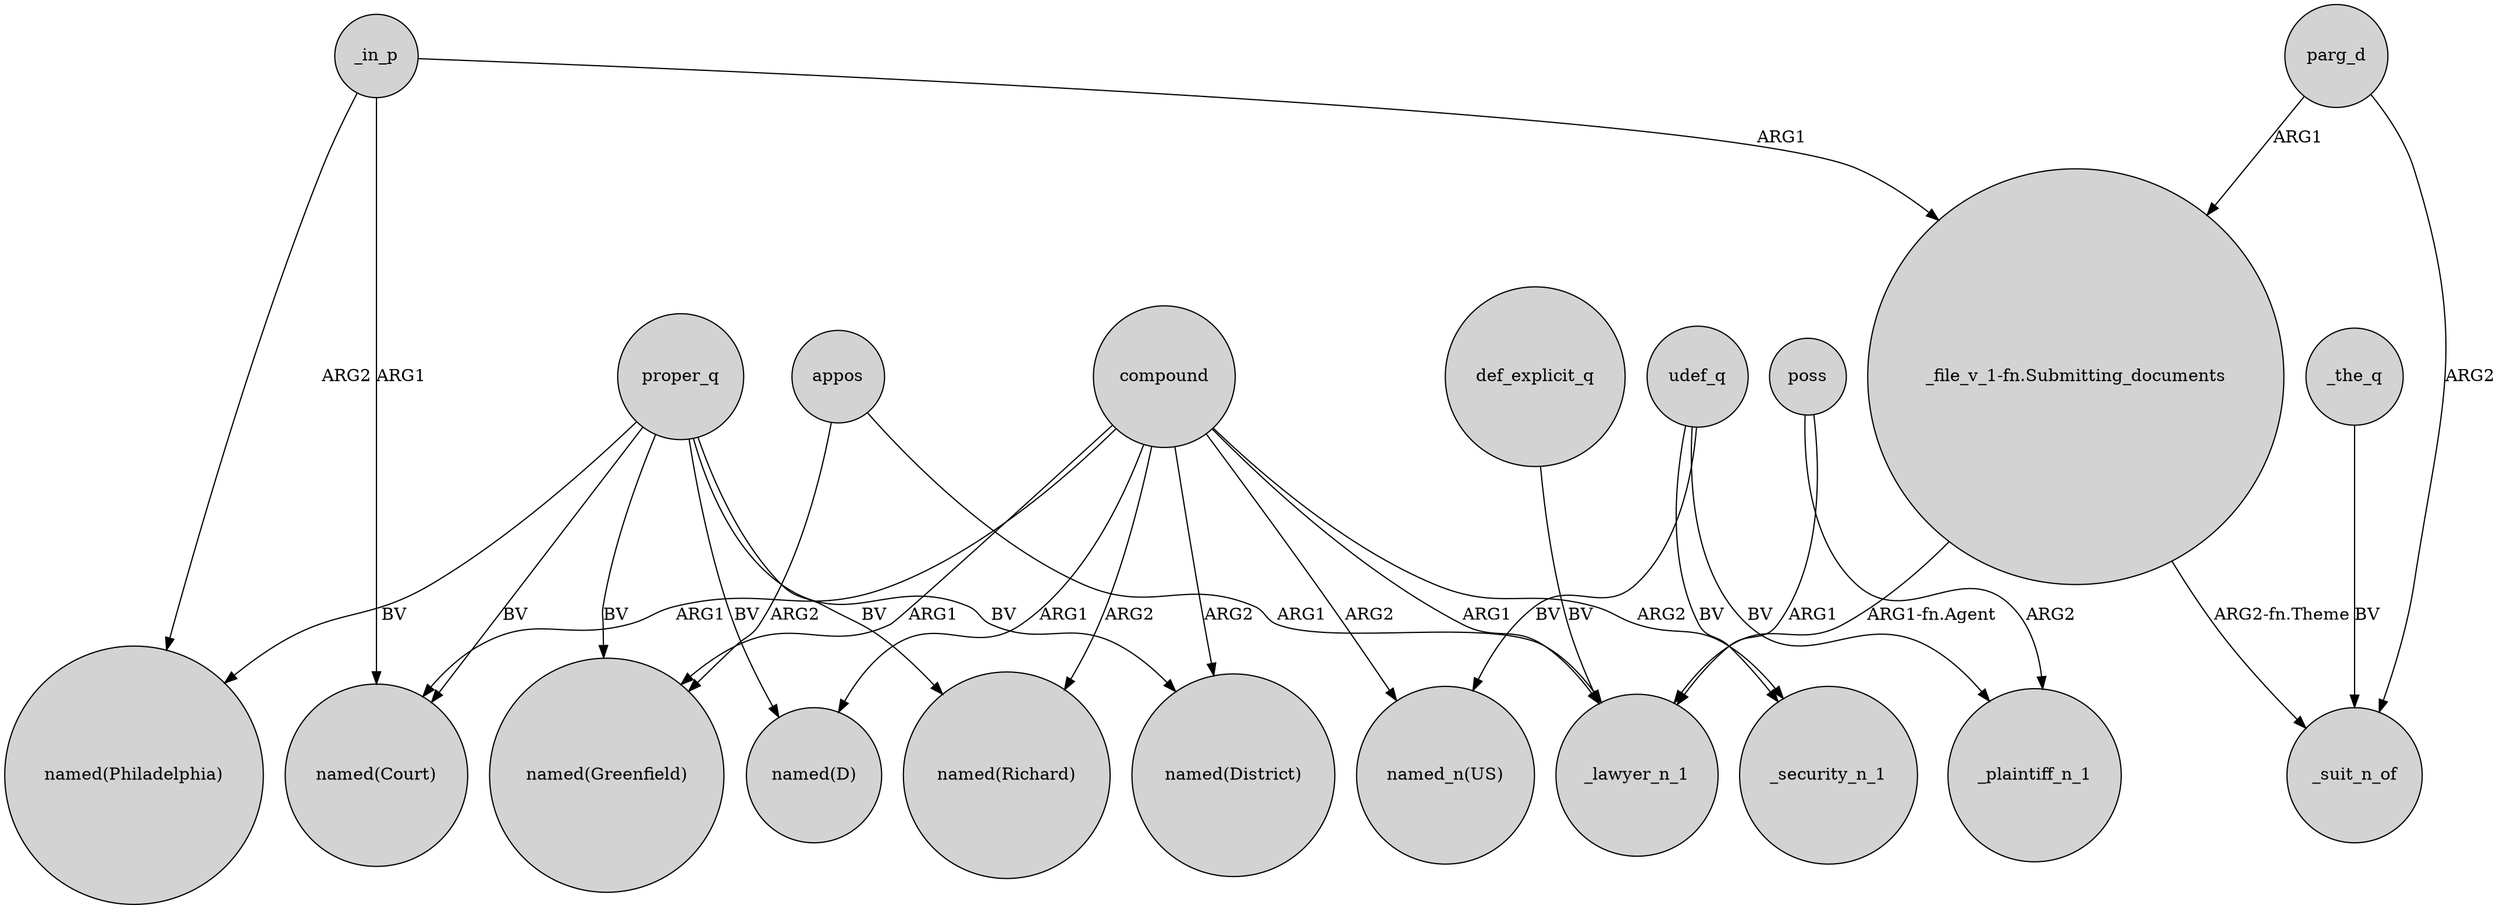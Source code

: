 digraph {
	node [shape=circle style=filled]
	appos -> "named(Greenfield)" [label=ARG2]
	def_explicit_q -> _lawyer_n_1 [label=BV]
	proper_q -> "named(Greenfield)" [label=BV]
	proper_q -> "named(Philadelphia)" [label=BV]
	udef_q -> "named_n(US)" [label=BV]
	compound -> _lawyer_n_1 [label=ARG1]
	compound -> "named(Greenfield)" [label=ARG1]
	compound -> "named(Richard)" [label=ARG2]
	compound -> _security_n_1 [label=ARG2]
	_the_q -> _suit_n_of [label=BV]
	parg_d -> "_file_v_1-fn.Submitting_documents" [label=ARG1]
	_in_p -> "named(Philadelphia)" [label=ARG2]
	"_file_v_1-fn.Submitting_documents" -> _suit_n_of [label="ARG2-fn.Theme"]
	compound -> "named_n(US)" [label=ARG2]
	_in_p -> "_file_v_1-fn.Submitting_documents" [label=ARG1]
	parg_d -> _suit_n_of [label=ARG2]
	udef_q -> _plaintiff_n_1 [label=BV]
	udef_q -> _security_n_1 [label=BV]
	proper_q -> "named(Richard)" [label=BV]
	appos -> _lawyer_n_1 [label=ARG1]
	proper_q -> "named(District)" [label=BV]
	"_file_v_1-fn.Submitting_documents" -> _lawyer_n_1 [label="ARG1-fn.Agent"]
	_in_p -> "named(Court)" [label=ARG1]
	proper_q -> "named(D)" [label=BV]
	compound -> "named(District)" [label=ARG2]
	poss -> _plaintiff_n_1 [label=ARG2]
	compound -> "named(Court)" [label=ARG1]
	compound -> "named(D)" [label=ARG1]
	proper_q -> "named(Court)" [label=BV]
	poss -> _lawyer_n_1 [label=ARG1]
}
